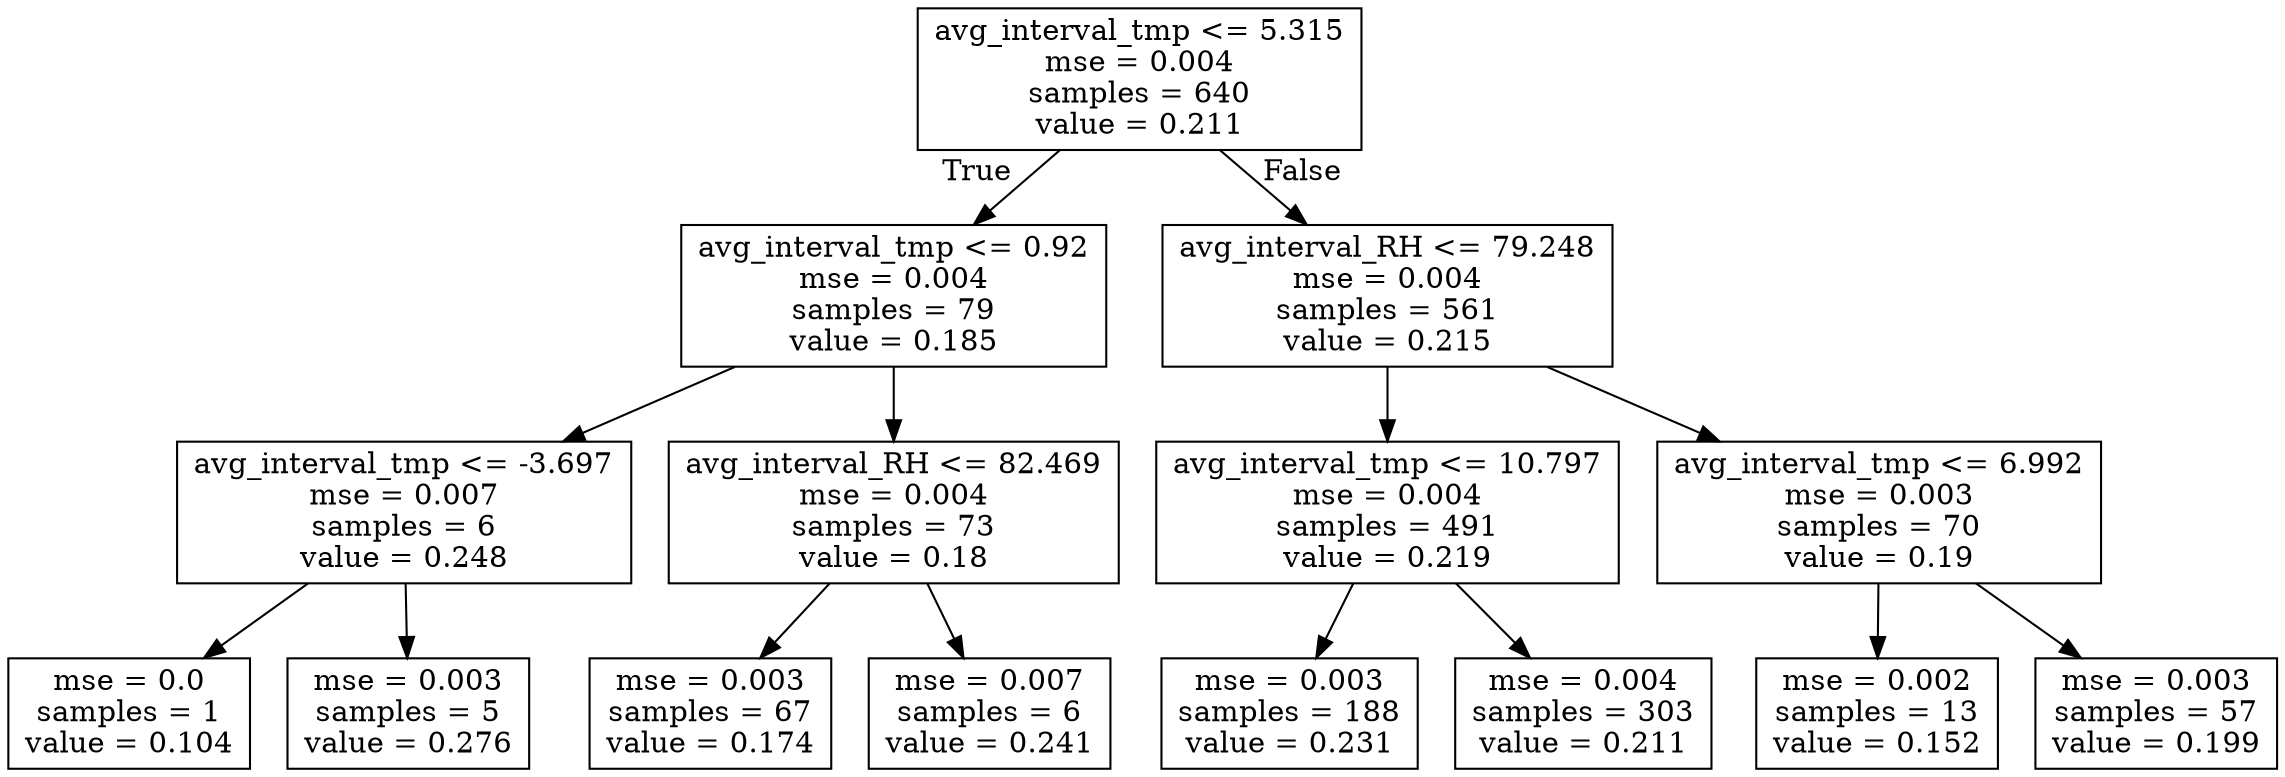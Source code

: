 digraph Tree {
node [shape=box] ;
0 [label="avg_interval_tmp <= 5.315\nmse = 0.004\nsamples = 640\nvalue = 0.211"] ;
1 [label="avg_interval_tmp <= 0.92\nmse = 0.004\nsamples = 79\nvalue = 0.185"] ;
0 -> 1 [labeldistance=2.5, labelangle=45, headlabel="True"] ;
2 [label="avg_interval_tmp <= -3.697\nmse = 0.007\nsamples = 6\nvalue = 0.248"] ;
1 -> 2 ;
3 [label="mse = 0.0\nsamples = 1\nvalue = 0.104"] ;
2 -> 3 ;
4 [label="mse = 0.003\nsamples = 5\nvalue = 0.276"] ;
2 -> 4 ;
5 [label="avg_interval_RH <= 82.469\nmse = 0.004\nsamples = 73\nvalue = 0.18"] ;
1 -> 5 ;
6 [label="mse = 0.003\nsamples = 67\nvalue = 0.174"] ;
5 -> 6 ;
7 [label="mse = 0.007\nsamples = 6\nvalue = 0.241"] ;
5 -> 7 ;
8 [label="avg_interval_RH <= 79.248\nmse = 0.004\nsamples = 561\nvalue = 0.215"] ;
0 -> 8 [labeldistance=2.5, labelangle=-45, headlabel="False"] ;
9 [label="avg_interval_tmp <= 10.797\nmse = 0.004\nsamples = 491\nvalue = 0.219"] ;
8 -> 9 ;
10 [label="mse = 0.003\nsamples = 188\nvalue = 0.231"] ;
9 -> 10 ;
11 [label="mse = 0.004\nsamples = 303\nvalue = 0.211"] ;
9 -> 11 ;
12 [label="avg_interval_tmp <= 6.992\nmse = 0.003\nsamples = 70\nvalue = 0.19"] ;
8 -> 12 ;
13 [label="mse = 0.002\nsamples = 13\nvalue = 0.152"] ;
12 -> 13 ;
14 [label="mse = 0.003\nsamples = 57\nvalue = 0.199"] ;
12 -> 14 ;
}